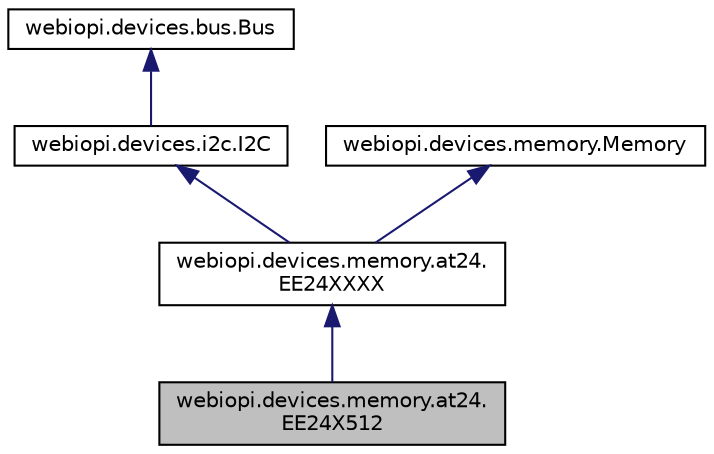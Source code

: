 digraph "webiopi.devices.memory.at24.EE24X512"
{
  edge [fontname="Helvetica",fontsize="10",labelfontname="Helvetica",labelfontsize="10"];
  node [fontname="Helvetica",fontsize="10",shape=record];
  Node1 [label="webiopi.devices.memory.at24.\lEE24X512",height=0.2,width=0.4,color="black", fillcolor="grey75", style="filled", fontcolor="black"];
  Node2 -> Node1 [dir="back",color="midnightblue",fontsize="10",style="solid",fontname="Helvetica"];
  Node2 [label="webiopi.devices.memory.at24.\lEE24XXXX",height=0.2,width=0.4,color="black", fillcolor="white", style="filled",URL="$classwebiopi_1_1devices_1_1memory_1_1at24_1_1EE24XXXX.html"];
  Node3 -> Node2 [dir="back",color="midnightblue",fontsize="10",style="solid",fontname="Helvetica"];
  Node3 [label="webiopi.devices.i2c.I2C",height=0.2,width=0.4,color="black", fillcolor="white", style="filled",URL="$classwebiopi_1_1devices_1_1i2c_1_1I2C.html"];
  Node4 -> Node3 [dir="back",color="midnightblue",fontsize="10",style="solid",fontname="Helvetica"];
  Node4 [label="webiopi.devices.bus.Bus",height=0.2,width=0.4,color="black", fillcolor="white", style="filled",URL="$classwebiopi_1_1devices_1_1bus_1_1Bus.html"];
  Node5 -> Node2 [dir="back",color="midnightblue",fontsize="10",style="solid",fontname="Helvetica"];
  Node5 [label="webiopi.devices.memory.Memory",height=0.2,width=0.4,color="black", fillcolor="white", style="filled",URL="$classwebiopi_1_1devices_1_1memory_1_1Memory.html"];
}
